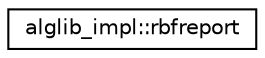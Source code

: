 digraph "Graphical Class Hierarchy"
{
  edge [fontname="Helvetica",fontsize="10",labelfontname="Helvetica",labelfontsize="10"];
  node [fontname="Helvetica",fontsize="10",shape=record];
  rankdir="LR";
  Node0 [label="alglib_impl::rbfreport",height=0.2,width=0.4,color="black", fillcolor="white", style="filled",URL="$structalglib__impl_1_1rbfreport.html"];
}
